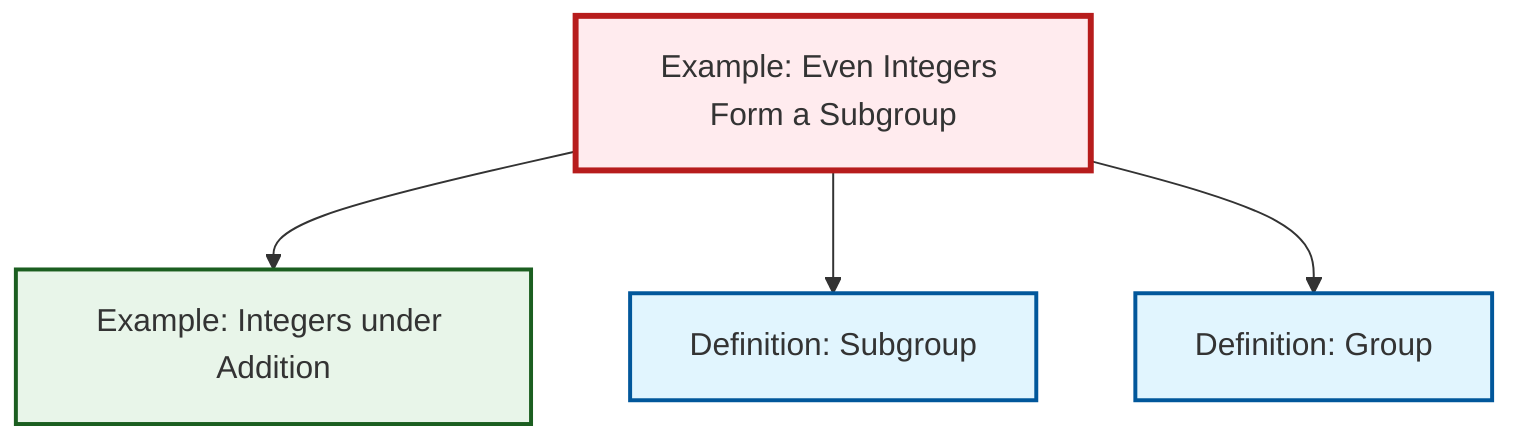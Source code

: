 graph TD
    classDef definition fill:#e1f5fe,stroke:#01579b,stroke-width:2px
    classDef theorem fill:#f3e5f5,stroke:#4a148c,stroke-width:2px
    classDef axiom fill:#fff3e0,stroke:#e65100,stroke-width:2px
    classDef example fill:#e8f5e9,stroke:#1b5e20,stroke-width:2px
    classDef current fill:#ffebee,stroke:#b71c1c,stroke-width:3px
    ex-integers-addition["Example: Integers under Addition"]:::example
    def-group["Definition: Group"]:::definition
    def-subgroup["Definition: Subgroup"]:::definition
    ex-even-integers-subgroup["Example: Even Integers Form a Subgroup"]:::example
    ex-even-integers-subgroup --> ex-integers-addition
    ex-even-integers-subgroup --> def-subgroup
    ex-even-integers-subgroup --> def-group
    class ex-even-integers-subgroup current
